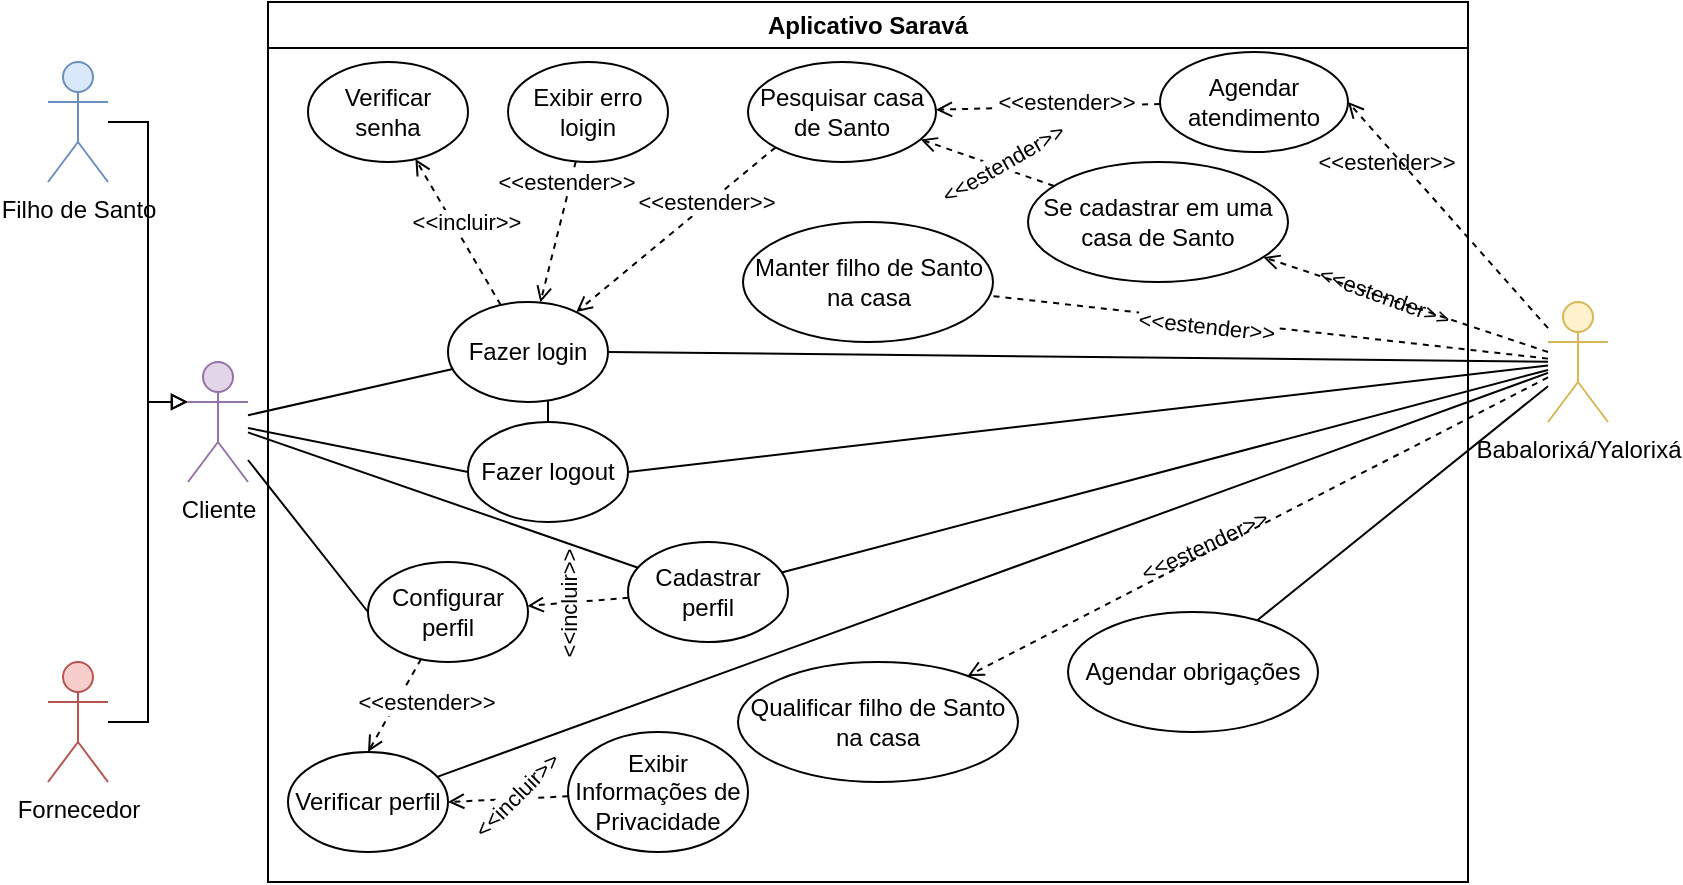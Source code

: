 <mxfile version="21.2.3" type="github">
  <diagram name="Página-1" id="OhmNyan8lqFhYJJfdhWz">
    <mxGraphModel dx="1654" dy="465" grid="1" gridSize="10" guides="1" tooltips="1" connect="1" arrows="1" fold="1" page="1" pageScale="1" pageWidth="827" pageHeight="1169" math="0" shadow="0">
      <root>
        <mxCell id="0" />
        <mxCell id="1" parent="0" />
        <mxCell id="kekUIf39OU5UKxyD_4K4-1" value="Aplicativo Saravá" style="swimlane;whiteSpace=wrap;html=1;" vertex="1" parent="1">
          <mxGeometry x="120" y="90" width="600" height="440" as="geometry" />
        </mxCell>
        <mxCell id="kekUIf39OU5UKxyD_4K4-41" style="rounded=0;orthogonalLoop=1;jettySize=auto;html=1;dashed=1;endArrow=open;endFill=0;" edge="1" parent="kekUIf39OU5UKxyD_4K4-1" source="kekUIf39OU5UKxyD_4K4-5" target="kekUIf39OU5UKxyD_4K4-40">
          <mxGeometry relative="1" as="geometry" />
        </mxCell>
        <mxCell id="kekUIf39OU5UKxyD_4K4-67" style="rounded=0;orthogonalLoop=1;jettySize=auto;html=1;endArrow=open;endFill=0;dashed=1;exitX=0;exitY=1;exitDx=0;exitDy=0;" edge="1" parent="kekUIf39OU5UKxyD_4K4-1" source="kekUIf39OU5UKxyD_4K4-66" target="kekUIf39OU5UKxyD_4K4-5">
          <mxGeometry relative="1" as="geometry">
            <mxPoint x="230" y="140" as="targetPoint" />
          </mxGeometry>
        </mxCell>
        <mxCell id="kekUIf39OU5UKxyD_4K4-5" value="Fazer login" style="ellipse;whiteSpace=wrap;html=1;" vertex="1" parent="kekUIf39OU5UKxyD_4K4-1">
          <mxGeometry x="90" y="150" width="80" height="50" as="geometry" />
        </mxCell>
        <mxCell id="kekUIf39OU5UKxyD_4K4-25" style="edgeStyle=orthogonalEdgeStyle;rounded=0;orthogonalLoop=1;jettySize=auto;html=1;endArrow=none;endFill=0;" edge="1" parent="kekUIf39OU5UKxyD_4K4-1" source="kekUIf39OU5UKxyD_4K4-23" target="kekUIf39OU5UKxyD_4K4-5">
          <mxGeometry relative="1" as="geometry">
            <Array as="points">
              <mxPoint x="120" y="210" />
              <mxPoint x="120" y="210" />
            </Array>
          </mxGeometry>
        </mxCell>
        <mxCell id="kekUIf39OU5UKxyD_4K4-23" value="Fazer logout" style="ellipse;whiteSpace=wrap;html=1;" vertex="1" parent="kekUIf39OU5UKxyD_4K4-1">
          <mxGeometry x="100" y="210" width="80" height="50" as="geometry" />
        </mxCell>
        <mxCell id="kekUIf39OU5UKxyD_4K4-40" value="Verificar senha" style="ellipse;whiteSpace=wrap;html=1;" vertex="1" parent="kekUIf39OU5UKxyD_4K4-1">
          <mxGeometry x="20" y="30" width="80" height="50" as="geometry" />
        </mxCell>
        <mxCell id="kekUIf39OU5UKxyD_4K4-44" style="rounded=0;orthogonalLoop=1;jettySize=auto;html=1;dashed=1;endArrow=open;endFill=0;" edge="1" parent="kekUIf39OU5UKxyD_4K4-1" source="kekUIf39OU5UKxyD_4K4-43" target="kekUIf39OU5UKxyD_4K4-5">
          <mxGeometry relative="1" as="geometry" />
        </mxCell>
        <mxCell id="kekUIf39OU5UKxyD_4K4-43" value="Exibir erro loigin" style="ellipse;whiteSpace=wrap;html=1;" vertex="1" parent="kekUIf39OU5UKxyD_4K4-1">
          <mxGeometry x="120" y="30" width="80" height="50" as="geometry" />
        </mxCell>
        <mxCell id="kekUIf39OU5UKxyD_4K4-45" value="&amp;lt;&amp;lt;estender&amp;gt;&amp;gt;" style="edgeLabel;html=1;align=center;verticalAlign=middle;resizable=0;points=[];" vertex="1" connectable="0" parent="kekUIf39OU5UKxyD_4K4-1">
          <mxGeometry x="130.002" y="90.004" as="geometry">
            <mxPoint x="19" as="offset" />
          </mxGeometry>
        </mxCell>
        <mxCell id="kekUIf39OU5UKxyD_4K4-56" value="Configurar perfil" style="ellipse;whiteSpace=wrap;html=1;perimeterSpacing=0;shadow=0;" vertex="1" parent="kekUIf39OU5UKxyD_4K4-1">
          <mxGeometry x="50" y="280" width="80" height="50" as="geometry" />
        </mxCell>
        <mxCell id="kekUIf39OU5UKxyD_4K4-59" value="Verificar perfil" style="ellipse;whiteSpace=wrap;html=1;perimeterSpacing=0;shadow=0;" vertex="1" parent="kekUIf39OU5UKxyD_4K4-1">
          <mxGeometry x="10" y="375" width="80" height="50" as="geometry" />
        </mxCell>
        <mxCell id="kekUIf39OU5UKxyD_4K4-63" style="rounded=0;orthogonalLoop=1;jettySize=auto;html=1;entryX=1;entryY=0.5;entryDx=0;entryDy=0;dashed=1;endArrow=open;endFill=0;" edge="1" parent="kekUIf39OU5UKxyD_4K4-1" source="kekUIf39OU5UKxyD_4K4-61" target="kekUIf39OU5UKxyD_4K4-59">
          <mxGeometry relative="1" as="geometry" />
        </mxCell>
        <mxCell id="kekUIf39OU5UKxyD_4K4-61" value="Exibir Informações de Privacidade" style="ellipse;whiteSpace=wrap;html=1;perimeterSpacing=0;shadow=0;" vertex="1" parent="kekUIf39OU5UKxyD_4K4-1">
          <mxGeometry x="150" y="365" width="90" height="60" as="geometry" />
        </mxCell>
        <mxCell id="kekUIf39OU5UKxyD_4K4-64" value="&amp;lt;&amp;lt;incluir&amp;gt;&amp;gt;" style="edgeLabel;html=1;align=center;verticalAlign=middle;resizable=0;points=[];rotation=0;" vertex="1" connectable="0" parent="kekUIf39OU5UKxyD_4K4-1">
          <mxGeometry x="80.002" y="110.004" as="geometry">
            <mxPoint x="19" as="offset" />
          </mxGeometry>
        </mxCell>
        <mxCell id="kekUIf39OU5UKxyD_4K4-65" value="&amp;lt;&amp;lt;incluir&amp;gt;&amp;gt;" style="edgeLabel;html=1;align=center;verticalAlign=middle;resizable=0;points=[];rotation=-45;" vertex="1" connectable="0" parent="kekUIf39OU5UKxyD_4K4-1">
          <mxGeometry x="110.002" y="410.004" as="geometry">
            <mxPoint x="19" as="offset" />
          </mxGeometry>
        </mxCell>
        <mxCell id="kekUIf39OU5UKxyD_4K4-66" value="Pesquisar casa de Santo" style="ellipse;whiteSpace=wrap;html=1;" vertex="1" parent="kekUIf39OU5UKxyD_4K4-1">
          <mxGeometry x="240" y="30" width="94" height="50" as="geometry" />
        </mxCell>
        <mxCell id="kekUIf39OU5UKxyD_4K4-68" value="&amp;lt;&amp;lt;estender&amp;gt;&amp;gt;" style="edgeLabel;html=1;align=center;verticalAlign=middle;resizable=0;points=[];" vertex="1" connectable="0" parent="kekUIf39OU5UKxyD_4K4-1">
          <mxGeometry x="200.002" y="100.004" as="geometry">
            <mxPoint x="19" as="offset" />
          </mxGeometry>
        </mxCell>
        <mxCell id="kekUIf39OU5UKxyD_4K4-69" value="Se cadastrar em uma casa de Santo" style="ellipse;whiteSpace=wrap;html=1;" vertex="1" parent="kekUIf39OU5UKxyD_4K4-1">
          <mxGeometry x="380" y="80" width="130" height="60" as="geometry" />
        </mxCell>
        <mxCell id="kekUIf39OU5UKxyD_4K4-70" style="rounded=0;orthogonalLoop=1;jettySize=auto;html=1;dashed=1;endArrow=open;endFill=0;entryX=0.5;entryY=0;entryDx=0;entryDy=0;" edge="1" parent="kekUIf39OU5UKxyD_4K4-1" source="kekUIf39OU5UKxyD_4K4-56" target="kekUIf39OU5UKxyD_4K4-59">
          <mxGeometry relative="1" as="geometry">
            <mxPoint x="65" y="310" as="sourcePoint" />
            <mxPoint x="64.6" y="345" as="targetPoint" />
          </mxGeometry>
        </mxCell>
        <mxCell id="kekUIf39OU5UKxyD_4K4-90" value="&amp;lt;&amp;lt;estender&amp;gt;&amp;gt;" style="edgeLabel;html=1;align=center;verticalAlign=middle;resizable=0;points=[];" vertex="1" connectable="0" parent="kekUIf39OU5UKxyD_4K4-1">
          <mxGeometry x="60.002" y="350.004" as="geometry">
            <mxPoint x="19" as="offset" />
          </mxGeometry>
        </mxCell>
        <mxCell id="kekUIf39OU5UKxyD_4K4-91" style="rounded=0;orthogonalLoop=1;jettySize=auto;html=1;endArrow=open;endFill=0;dashed=1;" edge="1" parent="kekUIf39OU5UKxyD_4K4-1" source="kekUIf39OU5UKxyD_4K4-69" target="kekUIf39OU5UKxyD_4K4-66">
          <mxGeometry relative="1" as="geometry">
            <mxPoint x="264" y="83" as="sourcePoint" />
            <mxPoint x="159" y="148" as="targetPoint" />
          </mxGeometry>
        </mxCell>
        <mxCell id="kekUIf39OU5UKxyD_4K4-92" value="&amp;lt;&amp;lt;estender&amp;gt;&amp;gt;" style="edgeLabel;html=1;align=center;verticalAlign=middle;resizable=0;points=[];rotation=-30;" vertex="1" connectable="0" parent="kekUIf39OU5UKxyD_4K4-1">
          <mxGeometry x="350.002" y="90.004" as="geometry">
            <mxPoint x="19" as="offset" />
          </mxGeometry>
        </mxCell>
        <mxCell id="kekUIf39OU5UKxyD_4K4-93" value="Manter filho de Santo na casa" style="ellipse;whiteSpace=wrap;html=1;" vertex="1" parent="kekUIf39OU5UKxyD_4K4-1">
          <mxGeometry x="237.5" y="110" width="125" height="60" as="geometry" />
        </mxCell>
        <mxCell id="kekUIf39OU5UKxyD_4K4-95" value="Cadastrar perfil" style="ellipse;whiteSpace=wrap;html=1;perimeterSpacing=0;shadow=0;" vertex="1" parent="kekUIf39OU5UKxyD_4K4-1">
          <mxGeometry x="180" y="270" width="80" height="50" as="geometry" />
        </mxCell>
        <mxCell id="kekUIf39OU5UKxyD_4K4-98" style="rounded=0;orthogonalLoop=1;jettySize=auto;html=1;dashed=1;endArrow=open;endFill=0;" edge="1" parent="kekUIf39OU5UKxyD_4K4-1" source="kekUIf39OU5UKxyD_4K4-95" target="kekUIf39OU5UKxyD_4K4-56">
          <mxGeometry relative="1" as="geometry">
            <mxPoint x="192" y="314" as="sourcePoint" />
            <mxPoint x="160" y="260" as="targetPoint" />
          </mxGeometry>
        </mxCell>
        <mxCell id="kekUIf39OU5UKxyD_4K4-99" value="&amp;lt;&amp;lt;incluir&amp;gt;&amp;gt;" style="edgeLabel;html=1;align=center;verticalAlign=middle;resizable=0;points=[];rotation=-90;" vertex="1" connectable="0" parent="kekUIf39OU5UKxyD_4K4-1">
          <mxGeometry x="150.002" y="320.004" as="geometry">
            <mxPoint x="19" as="offset" />
          </mxGeometry>
        </mxCell>
        <mxCell id="kekUIf39OU5UKxyD_4K4-102" value="Qualificar filho de Santo na casa" style="ellipse;whiteSpace=wrap;html=1;" vertex="1" parent="kekUIf39OU5UKxyD_4K4-1">
          <mxGeometry x="235" y="330" width="140" height="60" as="geometry" />
        </mxCell>
        <mxCell id="kekUIf39OU5UKxyD_4K4-104" value="&amp;lt;&amp;lt;estender&amp;gt;&amp;gt;" style="edgeLabel;html=1;align=center;verticalAlign=middle;resizable=0;points=[];rotation=-25;" vertex="1" connectable="0" parent="kekUIf39OU5UKxyD_4K4-1">
          <mxGeometry x="450.002" y="280.004" as="geometry">
            <mxPoint x="19" as="offset" />
          </mxGeometry>
        </mxCell>
        <mxCell id="kekUIf39OU5UKxyD_4K4-105" value="Agendar obrigações" style="ellipse;whiteSpace=wrap;html=1;" vertex="1" parent="kekUIf39OU5UKxyD_4K4-1">
          <mxGeometry x="400" y="305" width="125" height="60" as="geometry" />
        </mxCell>
        <mxCell id="kekUIf39OU5UKxyD_4K4-106" value="Agendar atendimento" style="ellipse;whiteSpace=wrap;html=1;" vertex="1" parent="kekUIf39OU5UKxyD_4K4-1">
          <mxGeometry x="446" y="25" width="94" height="50" as="geometry" />
        </mxCell>
        <mxCell id="kekUIf39OU5UKxyD_4K4-108" value="&amp;lt;&amp;lt;estender&amp;gt;&amp;gt;" style="edgeLabel;html=1;align=center;verticalAlign=middle;resizable=0;points=[];rotation=0;" vertex="1" connectable="0" parent="kekUIf39OU5UKxyD_4K4-1">
          <mxGeometry x="540.002" y="80.004" as="geometry">
            <mxPoint x="19" as="offset" />
          </mxGeometry>
        </mxCell>
        <mxCell id="kekUIf39OU5UKxyD_4K4-109" style="rounded=0;orthogonalLoop=1;jettySize=auto;html=1;endArrow=open;endFill=0;dashed=1;" edge="1" parent="kekUIf39OU5UKxyD_4K4-1" source="kekUIf39OU5UKxyD_4K4-106" target="kekUIf39OU5UKxyD_4K4-66">
          <mxGeometry relative="1" as="geometry">
            <mxPoint x="420" y="57" as="sourcePoint" />
            <mxPoint x="298" y="20" as="targetPoint" />
          </mxGeometry>
        </mxCell>
        <mxCell id="kekUIf39OU5UKxyD_4K4-110" value="&amp;lt;&amp;lt;estender&amp;gt;&amp;gt;" style="edgeLabel;html=1;align=center;verticalAlign=middle;resizable=0;points=[];rotation=0;" vertex="1" connectable="0" parent="kekUIf39OU5UKxyD_4K4-1">
          <mxGeometry x="380.002" y="50.004" as="geometry">
            <mxPoint x="19" as="offset" />
          </mxGeometry>
        </mxCell>
        <mxCell id="kekUIf39OU5UKxyD_4K4-113" value="&amp;lt;&amp;lt;estender&amp;gt;&amp;gt;" style="edgeLabel;html=1;align=center;verticalAlign=middle;resizable=0;points=[];rotation=20;" vertex="1" connectable="0" parent="kekUIf39OU5UKxyD_4K4-1">
          <mxGeometry x="540.002" y="140.004" as="geometry">
            <mxPoint x="19" as="offset" />
          </mxGeometry>
        </mxCell>
        <mxCell id="kekUIf39OU5UKxyD_4K4-33" style="rounded=0;orthogonalLoop=1;jettySize=auto;html=1;endArrow=none;endFill=0;" edge="1" parent="1" source="kekUIf39OU5UKxyD_4K4-2" target="kekUIf39OU5UKxyD_4K4-5">
          <mxGeometry relative="1" as="geometry" />
        </mxCell>
        <mxCell id="kekUIf39OU5UKxyD_4K4-36" style="rounded=0;orthogonalLoop=1;jettySize=auto;html=1;entryX=0;entryY=0.5;entryDx=0;entryDy=0;endArrow=none;endFill=0;" edge="1" parent="1" source="kekUIf39OU5UKxyD_4K4-2" target="kekUIf39OU5UKxyD_4K4-23">
          <mxGeometry relative="1" as="geometry" />
        </mxCell>
        <mxCell id="kekUIf39OU5UKxyD_4K4-58" style="rounded=0;orthogonalLoop=1;jettySize=auto;html=1;entryX=0;entryY=0.5;entryDx=0;entryDy=0;endArrow=none;endFill=0;" edge="1" parent="1" source="kekUIf39OU5UKxyD_4K4-2" target="kekUIf39OU5UKxyD_4K4-56">
          <mxGeometry relative="1" as="geometry" />
        </mxCell>
        <mxCell id="kekUIf39OU5UKxyD_4K4-96" style="rounded=0;orthogonalLoop=1;jettySize=auto;html=1;endArrow=none;endFill=0;" edge="1" parent="1" source="kekUIf39OU5UKxyD_4K4-2" target="kekUIf39OU5UKxyD_4K4-95">
          <mxGeometry relative="1" as="geometry" />
        </mxCell>
        <mxCell id="kekUIf39OU5UKxyD_4K4-2" value="Cliente" style="shape=umlActor;verticalLabelPosition=bottom;verticalAlign=top;html=1;outlineConnect=0;fillColor=#e1d5e7;strokeColor=#9673a6;" vertex="1" parent="1">
          <mxGeometry x="80" y="270" width="30" height="60" as="geometry" />
        </mxCell>
        <mxCell id="kekUIf39OU5UKxyD_4K4-54" style="edgeStyle=orthogonalEdgeStyle;rounded=0;orthogonalLoop=1;jettySize=auto;html=1;entryX=0;entryY=0.333;entryDx=0;entryDy=0;entryPerimeter=0;endArrow=block;endFill=0;" edge="1" parent="1" source="kekUIf39OU5UKxyD_4K4-3" target="kekUIf39OU5UKxyD_4K4-2">
          <mxGeometry relative="1" as="geometry" />
        </mxCell>
        <mxCell id="kekUIf39OU5UKxyD_4K4-3" value="Fornecedor" style="shape=umlActor;verticalLabelPosition=bottom;verticalAlign=top;html=1;outlineConnect=0;fillColor=#f8cecc;strokeColor=#b85450;" vertex="1" parent="1">
          <mxGeometry x="10" y="420" width="30" height="60" as="geometry" />
        </mxCell>
        <mxCell id="kekUIf39OU5UKxyD_4K4-21" style="rounded=0;orthogonalLoop=1;jettySize=auto;html=1;entryX=1;entryY=0.5;entryDx=0;entryDy=0;endArrow=none;endFill=0;" edge="1" parent="1" source="kekUIf39OU5UKxyD_4K4-4" target="kekUIf39OU5UKxyD_4K4-5">
          <mxGeometry relative="1" as="geometry" />
        </mxCell>
        <mxCell id="kekUIf39OU5UKxyD_4K4-39" style="rounded=0;orthogonalLoop=1;jettySize=auto;html=1;entryX=1;entryY=0.5;entryDx=0;entryDy=0;endArrow=none;endFill=0;" edge="1" parent="1" source="kekUIf39OU5UKxyD_4K4-4" target="kekUIf39OU5UKxyD_4K4-23">
          <mxGeometry relative="1" as="geometry" />
        </mxCell>
        <mxCell id="kekUIf39OU5UKxyD_4K4-62" style="rounded=0;orthogonalLoop=1;jettySize=auto;html=1;endArrow=none;endFill=0;" edge="1" parent="1" source="kekUIf39OU5UKxyD_4K4-4" target="kekUIf39OU5UKxyD_4K4-59">
          <mxGeometry relative="1" as="geometry" />
        </mxCell>
        <mxCell id="kekUIf39OU5UKxyD_4K4-94" style="rounded=0;orthogonalLoop=1;jettySize=auto;html=1;endArrow=none;endFill=0;dashed=1;" edge="1" parent="1" source="kekUIf39OU5UKxyD_4K4-4" target="kekUIf39OU5UKxyD_4K4-93">
          <mxGeometry relative="1" as="geometry" />
        </mxCell>
        <mxCell id="kekUIf39OU5UKxyD_4K4-97" style="rounded=0;orthogonalLoop=1;jettySize=auto;html=1;endArrow=none;endFill=0;" edge="1" parent="1" source="kekUIf39OU5UKxyD_4K4-4" target="kekUIf39OU5UKxyD_4K4-95">
          <mxGeometry relative="1" as="geometry" />
        </mxCell>
        <mxCell id="kekUIf39OU5UKxyD_4K4-103" style="rounded=0;orthogonalLoop=1;jettySize=auto;html=1;dashed=1;endArrow=open;endFill=0;" edge="1" parent="1" source="kekUIf39OU5UKxyD_4K4-4" target="kekUIf39OU5UKxyD_4K4-102">
          <mxGeometry relative="1" as="geometry" />
        </mxCell>
        <mxCell id="kekUIf39OU5UKxyD_4K4-107" style="rounded=0;orthogonalLoop=1;jettySize=auto;html=1;dashed=1;entryX=1;entryY=0.5;entryDx=0;entryDy=0;endArrow=open;endFill=0;" edge="1" parent="1" source="kekUIf39OU5UKxyD_4K4-4" target="kekUIf39OU5UKxyD_4K4-106">
          <mxGeometry relative="1" as="geometry" />
        </mxCell>
        <mxCell id="kekUIf39OU5UKxyD_4K4-111" style="rounded=0;orthogonalLoop=1;jettySize=auto;html=1;endArrow=none;endFill=0;" edge="1" parent="1" source="kekUIf39OU5UKxyD_4K4-4" target="kekUIf39OU5UKxyD_4K4-105">
          <mxGeometry relative="1" as="geometry" />
        </mxCell>
        <mxCell id="kekUIf39OU5UKxyD_4K4-112" style="rounded=0;orthogonalLoop=1;jettySize=auto;html=1;dashed=1;endArrow=open;endFill=0;" edge="1" parent="1" source="kekUIf39OU5UKxyD_4K4-4" target="kekUIf39OU5UKxyD_4K4-69">
          <mxGeometry relative="1" as="geometry" />
        </mxCell>
        <mxCell id="kekUIf39OU5UKxyD_4K4-4" value="Babalorixá/Yalorixá" style="shape=umlActor;verticalLabelPosition=bottom;verticalAlign=top;html=1;outlineConnect=0;fillColor=#fff2cc;strokeColor=#d6b656;" vertex="1" parent="1">
          <mxGeometry x="760" y="240" width="30" height="60" as="geometry" />
        </mxCell>
        <mxCell id="kekUIf39OU5UKxyD_4K4-55" style="edgeStyle=orthogonalEdgeStyle;rounded=0;orthogonalLoop=1;jettySize=auto;html=1;entryX=0;entryY=0.333;entryDx=0;entryDy=0;entryPerimeter=0;endArrow=block;endFill=0;" edge="1" parent="1" source="kekUIf39OU5UKxyD_4K4-27" target="kekUIf39OU5UKxyD_4K4-2">
          <mxGeometry relative="1" as="geometry" />
        </mxCell>
        <mxCell id="kekUIf39OU5UKxyD_4K4-27" value="Filho de Santo" style="shape=umlActor;verticalLabelPosition=bottom;verticalAlign=top;html=1;fillColor=#dae8fc;strokeColor=#6c8ebf;" vertex="1" parent="1">
          <mxGeometry x="10" y="120" width="30" height="60" as="geometry" />
        </mxCell>
        <mxCell id="kekUIf39OU5UKxyD_4K4-114" value="&amp;lt;&amp;lt;estender&amp;gt;&amp;gt;" style="edgeLabel;html=1;align=center;verticalAlign=middle;resizable=0;points=[];rotation=6;" vertex="1" connectable="0" parent="1">
          <mxGeometry x="570.002" y="250.004" as="geometry">
            <mxPoint x="19" as="offset" />
          </mxGeometry>
        </mxCell>
      </root>
    </mxGraphModel>
  </diagram>
</mxfile>
